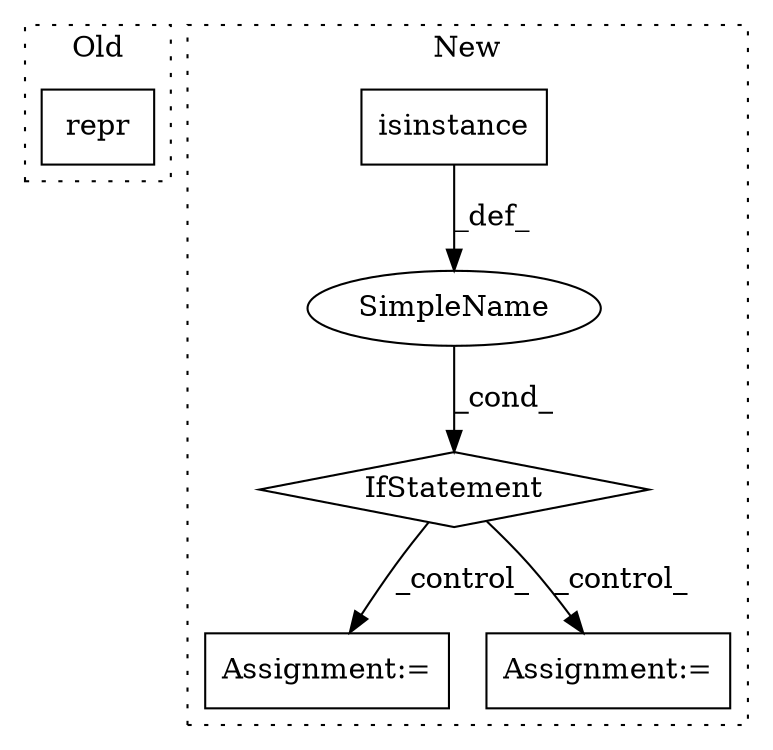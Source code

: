 digraph G {
subgraph cluster0 {
1 [label="repr" a="32" s="12002,12008" l="5,1" shape="box"];
label = "Old";
style="dotted";
}
subgraph cluster1 {
2 [label="isinstance" a="32" s="12370,12392" l="11,1" shape="box"];
3 [label="IfStatement" a="25" s="12366,12393" l="4,2" shape="diamond"];
4 [label="Assignment:=" a="7" s="12472" l="1" shape="box"];
5 [label="SimpleName" a="42" s="" l="" shape="ellipse"];
6 [label="Assignment:=" a="7" s="12418" l="1" shape="box"];
label = "New";
style="dotted";
}
2 -> 5 [label="_def_"];
3 -> 6 [label="_control_"];
3 -> 4 [label="_control_"];
5 -> 3 [label="_cond_"];
}